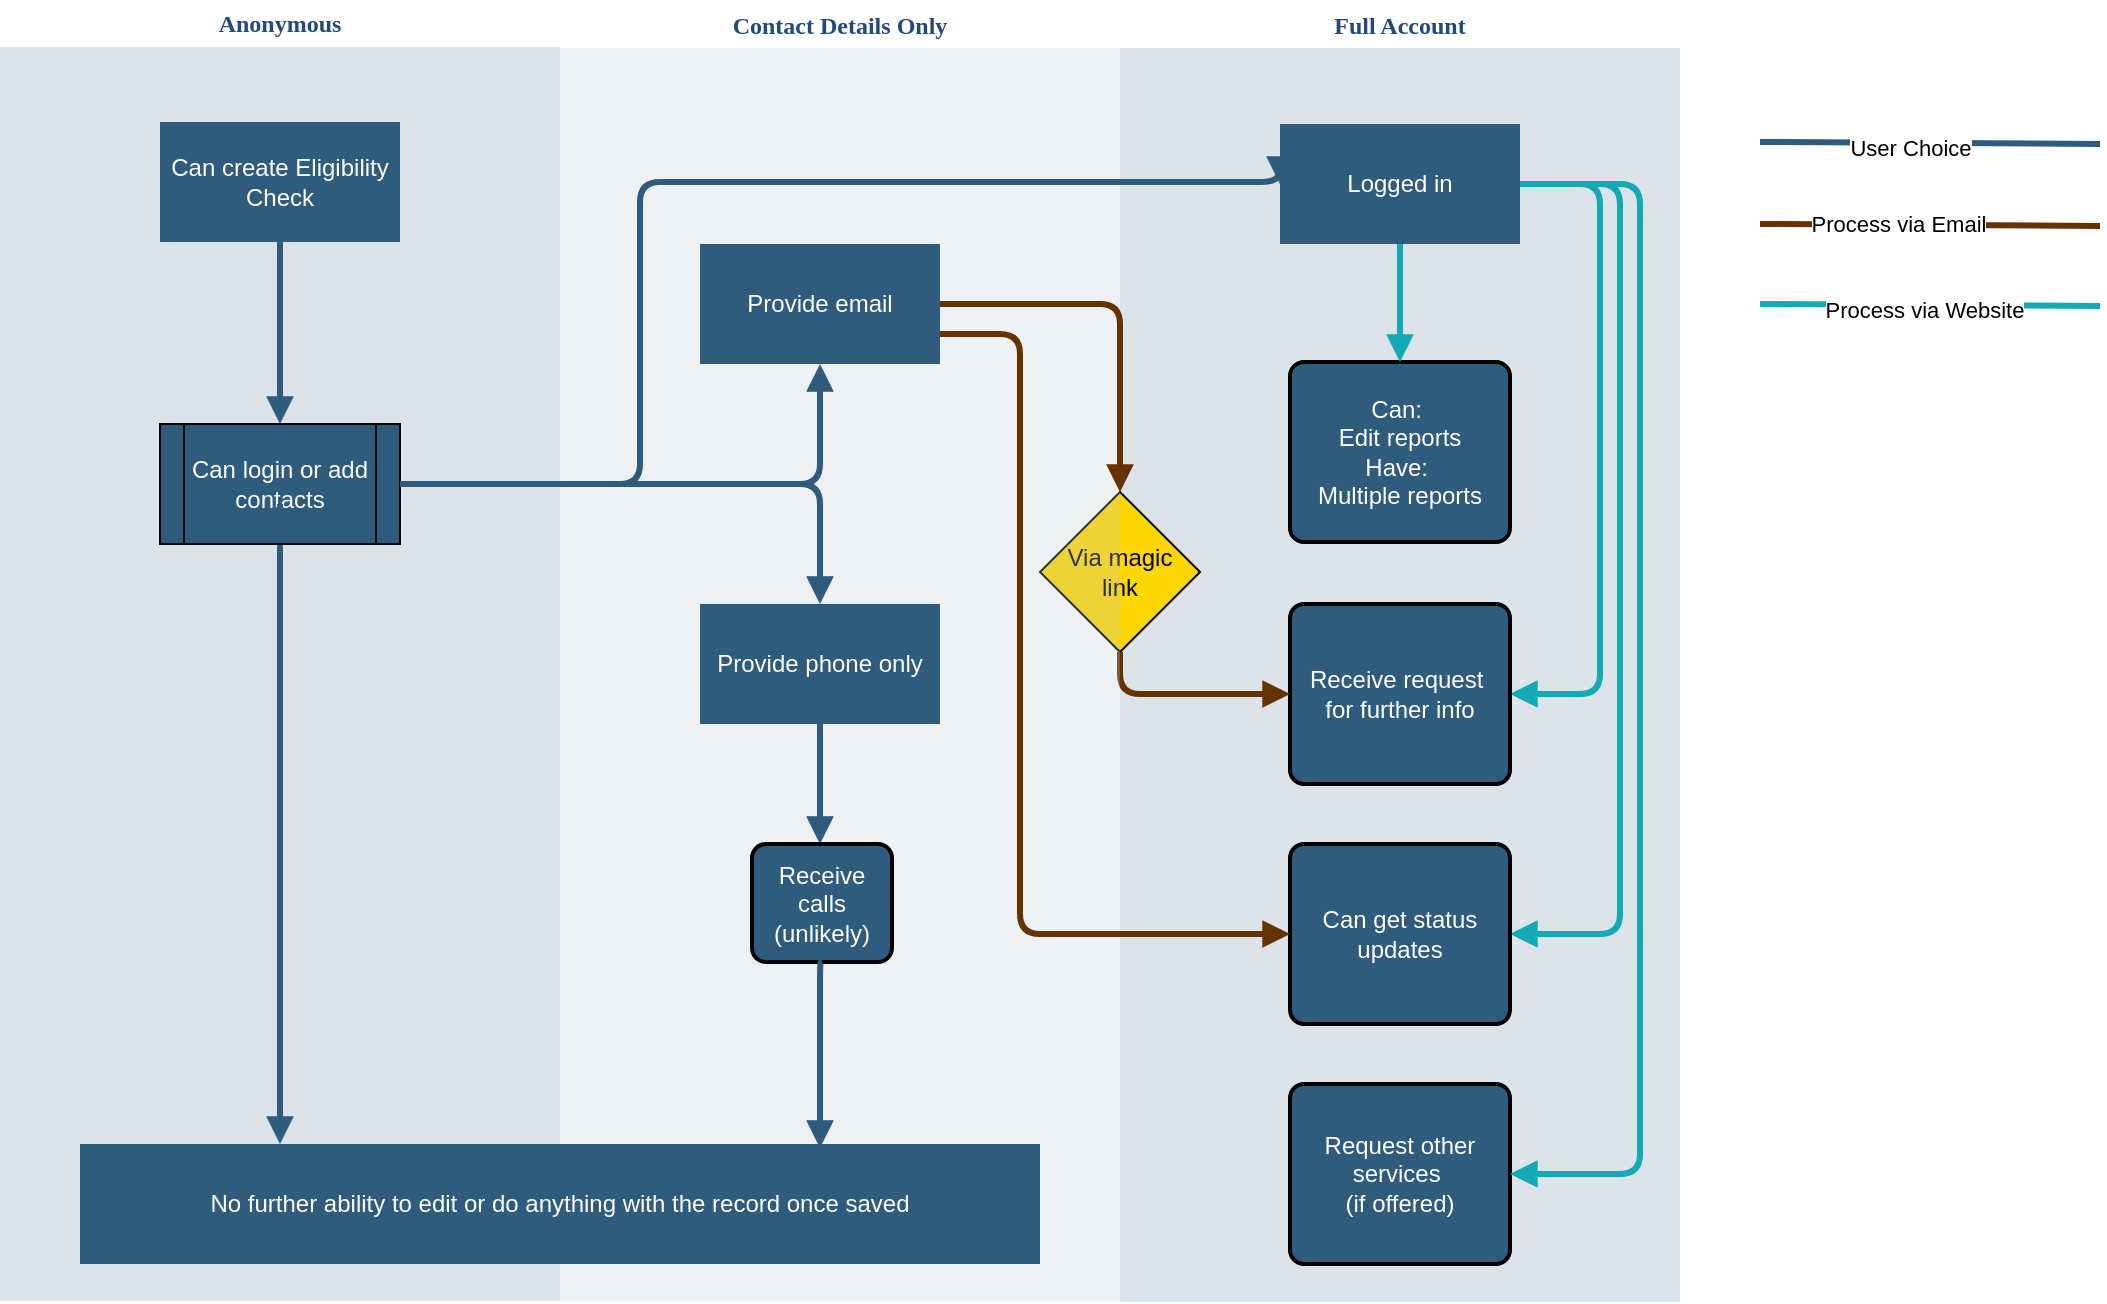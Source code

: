 <mxfile version="26.0.9">
  <diagram id="07fea595-8f29-1299-0266-81d95cde20df" name="Page-1">
    <mxGraphModel dx="1674" dy="870" grid="1" gridSize="10" guides="1" tooltips="1" connect="1" arrows="1" fold="1" page="1" pageScale="1" pageWidth="1169" pageHeight="827" background="#ffffff" math="0" shadow="0">
      <root>
        <mxCell id="0" />
        <mxCell id="1" parent="0" />
        <mxCell id="187" value="&lt;font color=&quot;#23497d&quot;&gt;Full Account&lt;/font&gt;" style="swimlane;whiteSpace=wrap;fillColor=none;swimlaneFillColor=#BAC8D3;fontColor=#2F5B7C;fontFamily=Tahoma;html=1;strokeColor=none;opacity=50;" parent="1" vertex="1">
          <mxGeometry x="600" y="89" width="280" height="650" as="geometry">
            <mxRectangle x="600" y="89" width="80" height="23" as="alternateBounds" />
          </mxGeometry>
        </mxCell>
        <mxCell id="k1a7TugngWc0lXvcbu2O-223" value="Logged in" style="whiteSpace=wrap;shadow=0;fontColor=#FFFFFF;fontFamily=Helvetica;fontStyle=0;html=1;fontSize=12;plain-purple;strokeColor=none;fillColor=#2f5b7c;gradientColor=none;spacing=6;verticalAlign=middle;" vertex="1" parent="187">
          <mxGeometry x="80" y="61" width="120" height="60" as="geometry" />
        </mxCell>
        <mxCell id="205" value="" style="edgeStyle=segmentEdgeStyle;strokeColor=#12AAB5;strokeWidth=3;html=1;endArrow=block;endFill=1;exitX=1;exitY=0.5;exitDx=0;exitDy=0;entryX=1;entryY=0.5;entryDx=0;entryDy=0;" parent="187" source="k1a7TugngWc0lXvcbu2O-223" target="k1a7TugngWc0lXvcbu2O-238" edge="1">
          <mxGeometry x="-365.5" y="344.5" width="100" height="100" as="geometry">
            <mxPoint x="685.5" y="560" as="sourcePoint" />
            <mxPoint x="200" y="325" as="targetPoint" />
            <Array as="points">
              <mxPoint x="240" y="91" />
              <mxPoint x="240" y="346" />
            </Array>
          </mxGeometry>
        </mxCell>
        <mxCell id="k1a7TugngWc0lXvcbu2O-228" value="" style="edgeStyle=segmentEdgeStyle;strokeColor=#12AAB5;strokeWidth=3;html=1;endArrow=block;endFill=1;exitX=1;exitY=0.5;exitDx=0;exitDy=0;entryX=1;entryY=0.5;entryDx=0;entryDy=0;" edge="1" parent="187" source="k1a7TugngWc0lXvcbu2O-223" target="k1a7TugngWc0lXvcbu2O-239">
          <mxGeometry x="-965.5" y="255.5" width="100" height="100" as="geometry">
            <mxPoint x="210" y="101" as="sourcePoint" />
            <mxPoint x="200" y="451" as="targetPoint" />
            <Array as="points">
              <mxPoint x="250" y="91" />
              <mxPoint x="250" y="466" />
            </Array>
          </mxGeometry>
        </mxCell>
        <mxCell id="k1a7TugngWc0lXvcbu2O-237" value="Can:&amp;nbsp;&lt;div&gt;Edit reports&lt;/div&gt;&lt;div&gt;Have:&amp;nbsp;&lt;div&gt;Multiple reports&lt;/div&gt;&lt;/div&gt;" style="rounded=1;whiteSpace=wrap;html=1;absoluteArcSize=1;arcSize=14;strokeWidth=2;fillColor=#2f5b7c;shadow=0;fontColor=#FFFFFF;fontFamily=Helvetica;fontStyle=0;" vertex="1" parent="187">
          <mxGeometry x="85" y="180" width="110" height="90" as="geometry" />
        </mxCell>
        <mxCell id="k1a7TugngWc0lXvcbu2O-238" value="Receive request&amp;nbsp;&lt;div&gt;for further info&lt;/div&gt;" style="rounded=1;whiteSpace=wrap;html=1;absoluteArcSize=1;arcSize=14;strokeWidth=2;fillColor=#2f5b7c;shadow=0;fontColor=#FFFFFF;fontFamily=Helvetica;fontStyle=0;" vertex="1" parent="187">
          <mxGeometry x="85" y="301" width="110" height="90" as="geometry" />
        </mxCell>
        <mxCell id="k1a7TugngWc0lXvcbu2O-239" value="Can get status updates" style="rounded=1;whiteSpace=wrap;html=1;absoluteArcSize=1;arcSize=14;strokeWidth=2;fillColor=#2f5b7c;shadow=0;fontColor=#FFFFFF;fontFamily=Helvetica;fontStyle=0;" vertex="1" parent="187">
          <mxGeometry x="85" y="421" width="110" height="90" as="geometry" />
        </mxCell>
        <mxCell id="k1a7TugngWc0lXvcbu2O-225" value="Via magic&lt;div&gt;link&lt;/div&gt;" style="rhombus;whiteSpace=wrap;html=1;fillColor=gold;" vertex="1" parent="187">
          <mxGeometry x="-40" y="245" width="80" height="80" as="geometry" />
        </mxCell>
        <mxCell id="192" value="" style="edgeStyle=segmentEdgeStyle;strokeColor=#663300;strokeWidth=3;html=1;endArrow=block;endFill=1;exitX=0.5;exitY=1;exitDx=0;exitDy=0;entryX=0;entryY=0.5;entryDx=0;entryDy=0;" parent="187" source="k1a7TugngWc0lXvcbu2O-225" target="k1a7TugngWc0lXvcbu2O-238" edge="1">
          <mxGeometry width="100" height="100" relative="1" as="geometry">
            <mxPoint x="610" y="271" as="sourcePoint" />
            <mxPoint x="80" y="321" as="targetPoint" />
            <Array as="points">
              <mxPoint y="346" />
            </Array>
          </mxGeometry>
        </mxCell>
        <mxCell id="k1a7TugngWc0lXvcbu2O-248" value="Request other services&amp;nbsp;&lt;div&gt;(if offered)&lt;/div&gt;" style="rounded=1;whiteSpace=wrap;html=1;absoluteArcSize=1;arcSize=14;strokeWidth=2;fillColor=#2f5b7c;shadow=0;fontColor=#FFFFFF;fontFamily=Helvetica;fontStyle=0;" vertex="1" parent="187">
          <mxGeometry x="85" y="541" width="110" height="90" as="geometry" />
        </mxCell>
        <mxCell id="k1a7TugngWc0lXvcbu2O-249" value="" style="edgeStyle=segmentEdgeStyle;strokeColor=#12AAB5;strokeWidth=3;html=1;endArrow=block;endFill=1;exitX=1;exitY=0.5;exitDx=0;exitDy=0;entryX=1;entryY=0.5;entryDx=0;entryDy=0;" edge="1" parent="187" source="k1a7TugngWc0lXvcbu2O-223" target="k1a7TugngWc0lXvcbu2O-248">
          <mxGeometry x="-1565.5" y="166.5" width="100" height="100" as="geometry">
            <mxPoint x="210" y="101" as="sourcePoint" />
            <mxPoint x="205" y="476" as="targetPoint" />
            <Array as="points">
              <mxPoint x="260" y="91" />
              <mxPoint x="260" y="586" />
            </Array>
          </mxGeometry>
        </mxCell>
        <mxCell id="203" value="" style="edgeStyle=segmentEdgeStyle;strokeColor=#12AAB5;strokeWidth=3;html=1;endArrow=block;endFill=1;entryX=0.5;entryY=0;entryDx=0;entryDy=0;exitX=0.5;exitY=1;exitDx=0;exitDy=0;" parent="187" source="k1a7TugngWc0lXvcbu2O-223" target="k1a7TugngWc0lXvcbu2O-237" edge="1">
          <mxGeometry x="-435.5" y="344.5" width="100" height="100" as="geometry">
            <mxPoint x="-325.5" y="234.5" as="sourcePoint" />
            <mxPoint x="140" y="171" as="targetPoint" />
            <Array as="points" />
          </mxGeometry>
        </mxCell>
        <mxCell id="183" value="&lt;font color=&quot;#23497d&quot;&gt;Contact Details Only&lt;/font&gt;" style="swimlane;whiteSpace=wrap;fillColor=none;swimlaneFillColor=#BAC8D3;fontColor=#2F5B7C;fontFamily=Tahoma;html=1;strokeColor=none;opacity=25;" parent="1" vertex="1">
          <mxGeometry x="320" y="89" width="280" height="650" as="geometry">
            <mxRectangle x="20" y="20" width="80" height="23" as="alternateBounds" />
          </mxGeometry>
        </mxCell>
        <mxCell id="184" value="Provide phone only" style="whiteSpace=wrap;shadow=0;fontColor=#FFFFFF;fontFamily=Helvetica;fontStyle=0;html=1;fontSize=12;plain-purple;strokeColor=none;fillColor=#2f5b7c;gradientColor=none;spacing=6;verticalAlign=middle;" parent="183" vertex="1">
          <mxGeometry x="70" y="301" width="120" height="60" as="geometry" />
        </mxCell>
        <mxCell id="k1a7TugngWc0lXvcbu2O-221" value="Provide email" style="whiteSpace=wrap;shadow=0;fontColor=#FFFFFF;fontFamily=Helvetica;fontStyle=0;html=1;fontSize=12;plain-purple;strokeColor=none;fillColor=#2f5b7c;gradientColor=none;spacing=6;verticalAlign=middle;" vertex="1" parent="183">
          <mxGeometry x="70" y="121" width="120" height="60" as="geometry" />
        </mxCell>
        <mxCell id="k1a7TugngWc0lXvcbu2O-232" value="" style="edgeStyle=segmentEdgeStyle;strokeColor=#2F5B7C;strokeWidth=3;html=1;endArrow=block;endFill=1;entryX=0.5;entryY=0;entryDx=0;entryDy=0;exitX=0.5;exitY=1;exitDx=0;exitDy=0;" edge="1" parent="183" source="184">
          <mxGeometry width="100" height="100" relative="1" as="geometry">
            <mxPoint x="140" y="371" as="sourcePoint" />
            <mxPoint x="130" y="421" as="targetPoint" />
            <Array as="points">
              <mxPoint x="130" y="381" />
              <mxPoint x="130" y="381" />
            </Array>
          </mxGeometry>
        </mxCell>
        <mxCell id="k1a7TugngWc0lXvcbu2O-235" value="Receive calls&lt;div&gt;(unlikely)&lt;/div&gt;" style="rounded=1;whiteSpace=wrap;html=1;absoluteArcSize=1;arcSize=14;strokeWidth=2;fillColor=#2f5b7c;shadow=0;fontColor=#FFFFFF;fontFamily=Helvetica;fontStyle=0;" vertex="1" parent="183">
          <mxGeometry x="96" y="421" width="70" height="59" as="geometry" />
        </mxCell>
        <mxCell id="170" value="&lt;font color=&quot;#23497d&quot;&gt;Anonymous&lt;/font&gt;" style="swimlane;whiteSpace=wrap;fillColor=none;swimlaneFillColor=#BAC8D3;fontColor=#2F5B7C;fontFamily=Tahoma;html=1;strokeColor=none;opacity=50;" parent="1" vertex="1">
          <mxGeometry x="40" y="88.5" width="280" height="650" as="geometry">
            <mxRectangle x="40" y="88.5" width="80" height="23" as="alternateBounds" />
          </mxGeometry>
        </mxCell>
        <mxCell id="171" value="Can create Eligibility Check" style="whiteSpace=wrap;shadow=0;fontColor=#FFFFFF;fontFamily=Helvetica;fontStyle=0;html=1;fontSize=12;plain-purple;strokeColor=none;fillColor=#2f5b7c;gradientColor=none;spacing=6;verticalAlign=middle;" parent="170" vertex="1">
          <mxGeometry x="80" y="60.5" width="120" height="60" as="geometry" />
        </mxCell>
        <mxCell id="173" value="No further ability to edit or do anything with the record once saved" style="whiteSpace=wrap;strokeColor=none;fillColor=#2f5b7c;shadow=0;fontColor=#FFFFFF;fontFamily=Helvetica;fontStyle=0;html=1;fontSize=12;spacing=6;verticalAlign=middle;" parent="170" vertex="1">
          <mxGeometry x="40" y="571.5" width="480" height="60" as="geometry" />
        </mxCell>
        <mxCell id="174" value="" style="edgeStyle=segmentEdgeStyle;strokeColor=#2F5B7C;strokeWidth=3;html=1;endArrow=block;endFill=1;exitX=0.5;exitY=1;exitDx=0;exitDy=0;" parent="170" source="k1a7TugngWc0lXvcbu2O-233" edge="1">
          <mxGeometry width="100" height="100" relative="1" as="geometry">
            <mxPoint x="170" y="397.5" as="sourcePoint" />
            <mxPoint x="140" y="571.5" as="targetPoint" />
          </mxGeometry>
        </mxCell>
        <mxCell id="175" value="" style="edgeStyle=segmentEdgeStyle;strokeColor=#2F5B7C;strokeWidth=3;html=1;endArrow=block;endFill=1;entryX=0.5;entryY=0;entryDx=0;entryDy=0;" parent="170" source="171" target="k1a7TugngWc0lXvcbu2O-233" edge="1">
          <mxGeometry width="100" height="100" relative="1" as="geometry">
            <mxPoint x="160" y="110" as="sourcePoint" />
            <mxPoint x="140" y="191.5" as="targetPoint" />
          </mxGeometry>
        </mxCell>
        <mxCell id="k1a7TugngWc0lXvcbu2O-233" value="&lt;span style=&quot;color: rgb(255, 255, 255);&quot;&gt;Can login or add contacts&lt;/span&gt;" style="shape=process;whiteSpace=wrap;html=1;backgroundOutline=1;fillColor=#2f5b7c;shadow=0;fontColor=#FFFFFF;fontFamily=Helvetica;fontStyle=0;" vertex="1" parent="170">
          <mxGeometry x="80" y="211.5" width="120" height="60" as="geometry" />
        </mxCell>
        <mxCell id="k1a7TugngWc0lXvcbu2O-234" value="" style="edgeStyle=segmentEdgeStyle;strokeColor=#2F5B7C;strokeWidth=3;html=1;endArrow=block;endFill=1;exitX=0.5;exitY=1;exitDx=0;exitDy=0;" edge="1" parent="170" target="k1a7TugngWc0lXvcbu2O-233">
          <mxGeometry width="100" height="100" relative="1" as="geometry">
            <mxPoint x="140" y="251.5" as="sourcePoint" />
            <mxPoint x="180" y="660" as="targetPoint" />
          </mxGeometry>
        </mxCell>
        <mxCell id="202" value="" style="edgeStyle=segmentEdgeStyle;strokeColor=#2F5B7C;strokeWidth=3;html=1;endArrow=block;endFill=1;exitX=1;exitY=0.5;exitDx=0;exitDy=0;" parent="1" source="k1a7TugngWc0lXvcbu2O-233" target="184" edge="1">
          <mxGeometry x="164.5" y="178.5" width="100" height="100" as="geometry">
            <mxPoint x="240" y="310" as="sourcePoint" />
            <mxPoint x="324.5" y="148.5" as="targetPoint" />
          </mxGeometry>
        </mxCell>
        <mxCell id="204" value="" style="edgeStyle=segmentEdgeStyle;strokeColor=#2F5B7C;strokeWidth=3;html=1;endArrow=block;endFill=1;exitX=1;exitY=0.5;exitDx=0;exitDy=0;entryX=0;entryY=0.5;entryDx=0;entryDy=0;" parent="1" source="k1a7TugngWc0lXvcbu2O-233" target="k1a7TugngWc0lXvcbu2O-223" edge="1">
          <mxGeometry x="164.5" y="178.5" width="100" height="100" as="geometry">
            <mxPoint x="240" y="310" as="sourcePoint" />
            <mxPoint x="274.5" y="263.5" as="targetPoint" />
            <Array as="points">
              <mxPoint x="360" y="330" />
              <mxPoint x="360" y="179" />
            </Array>
          </mxGeometry>
        </mxCell>
        <mxCell id="k1a7TugngWc0lXvcbu2O-222" value="" style="edgeStyle=segmentEdgeStyle;strokeColor=#2F5B7C;strokeWidth=3;html=1;endArrow=block;endFill=1;" edge="1" parent="1">
          <mxGeometry x="164.5" y="178.5" width="100" height="100" as="geometry">
            <mxPoint x="240" y="330" as="sourcePoint" />
            <mxPoint x="450" y="270" as="targetPoint" />
            <Array as="points">
              <mxPoint x="450" y="330" />
            </Array>
          </mxGeometry>
        </mxCell>
        <mxCell id="k1a7TugngWc0lXvcbu2O-226" value="" style="edgeStyle=segmentEdgeStyle;strokeColor=#663300;strokeWidth=3;html=1;endArrow=block;endFill=1;exitX=1;exitY=0.5;exitDx=0;exitDy=0;entryX=0.5;entryY=0;entryDx=0;entryDy=0;" edge="1" parent="1" source="k1a7TugngWc0lXvcbu2O-221" target="k1a7TugngWc0lXvcbu2O-225">
          <mxGeometry x="324.5" y="283.5" width="100" height="100" as="geometry">
            <mxPoint x="1090" y="240" as="sourcePoint" />
            <mxPoint x="600" y="370" as="targetPoint" />
            <Array as="points" />
          </mxGeometry>
        </mxCell>
        <mxCell id="k1a7TugngWc0lXvcbu2O-227" value="" style="edgeStyle=segmentEdgeStyle;strokeColor=#663300;strokeWidth=3;html=1;endArrow=block;endFill=1;exitX=1;exitY=0.75;exitDx=0;exitDy=0;entryX=0;entryY=0.5;entryDx=0;entryDy=0;" edge="1" parent="1" source="k1a7TugngWc0lXvcbu2O-221" target="k1a7TugngWc0lXvcbu2O-239">
          <mxGeometry x="234.5" y="433.5" width="100" height="100" as="geometry">
            <mxPoint x="1295.5" y="659" as="sourcePoint" />
            <mxPoint x="740" y="500" as="targetPoint" />
            <Array as="points">
              <mxPoint x="550" y="255" />
              <mxPoint x="550" y="555" />
            </Array>
          </mxGeometry>
        </mxCell>
        <mxCell id="k1a7TugngWc0lXvcbu2O-236" value="" style="edgeStyle=segmentEdgeStyle;strokeColor=#2F5B7C;strokeWidth=3;html=1;endArrow=block;endFill=1;exitX=0.5;exitY=1;exitDx=0;exitDy=0;" edge="1" parent="1" source="k1a7TugngWc0lXvcbu2O-235">
          <mxGeometry width="100" height="100" relative="1" as="geometry">
            <mxPoint x="460" y="460" as="sourcePoint" />
            <mxPoint x="450" y="662" as="targetPoint" />
            <Array as="points">
              <mxPoint x="450" y="569" />
            </Array>
          </mxGeometry>
        </mxCell>
        <mxCell id="k1a7TugngWc0lXvcbu2O-240" value="" style="endArrow=none;html=1;rounded=0;strokeColor=#2F5B7C;strokeWidth=3" edge="1" parent="1">
          <mxGeometry width="50" height="50" relative="1" as="geometry">
            <mxPoint x="920" y="159" as="sourcePoint" />
            <mxPoint x="1090" y="160" as="targetPoint" />
          </mxGeometry>
        </mxCell>
        <mxCell id="k1a7TugngWc0lXvcbu2O-245" value="User Choice" style="edgeLabel;html=1;align=center;verticalAlign=middle;resizable=0;points=[];" vertex="1" connectable="0" parent="k1a7TugngWc0lXvcbu2O-240">
          <mxGeometry x="-0.117" y="-2" relative="1" as="geometry">
            <mxPoint as="offset" />
          </mxGeometry>
        </mxCell>
        <mxCell id="k1a7TugngWc0lXvcbu2O-243" value="" style="endArrow=none;html=1;rounded=0;strokeColor=#663300;strokeWidth=3" edge="1" parent="1">
          <mxGeometry width="50" height="50" relative="1" as="geometry">
            <mxPoint x="920" y="200" as="sourcePoint" />
            <mxPoint x="1090" y="201" as="targetPoint" />
          </mxGeometry>
        </mxCell>
        <mxCell id="k1a7TugngWc0lXvcbu2O-246" value="Process via Email" style="edgeLabel;html=1;align=center;verticalAlign=middle;resizable=0;points=[];" vertex="1" connectable="0" parent="k1a7TugngWc0lXvcbu2O-243">
          <mxGeometry x="-0.188" y="1" relative="1" as="geometry">
            <mxPoint as="offset" />
          </mxGeometry>
        </mxCell>
        <mxCell id="k1a7TugngWc0lXvcbu2O-244" value="" style="endArrow=none;html=1;rounded=0;strokeColor=#12AAB5;strokeWidth=3" edge="1" parent="1">
          <mxGeometry width="50" height="50" relative="1" as="geometry">
            <mxPoint x="920" y="240" as="sourcePoint" />
            <mxPoint x="1090" y="241" as="targetPoint" />
          </mxGeometry>
        </mxCell>
        <mxCell id="k1a7TugngWc0lXvcbu2O-247" value="Process via Website" style="edgeLabel;html=1;align=center;verticalAlign=middle;resizable=0;points=[];" vertex="1" connectable="0" parent="k1a7TugngWc0lXvcbu2O-244">
          <mxGeometry x="-0.035" y="-2" relative="1" as="geometry">
            <mxPoint as="offset" />
          </mxGeometry>
        </mxCell>
      </root>
    </mxGraphModel>
  </diagram>
</mxfile>
